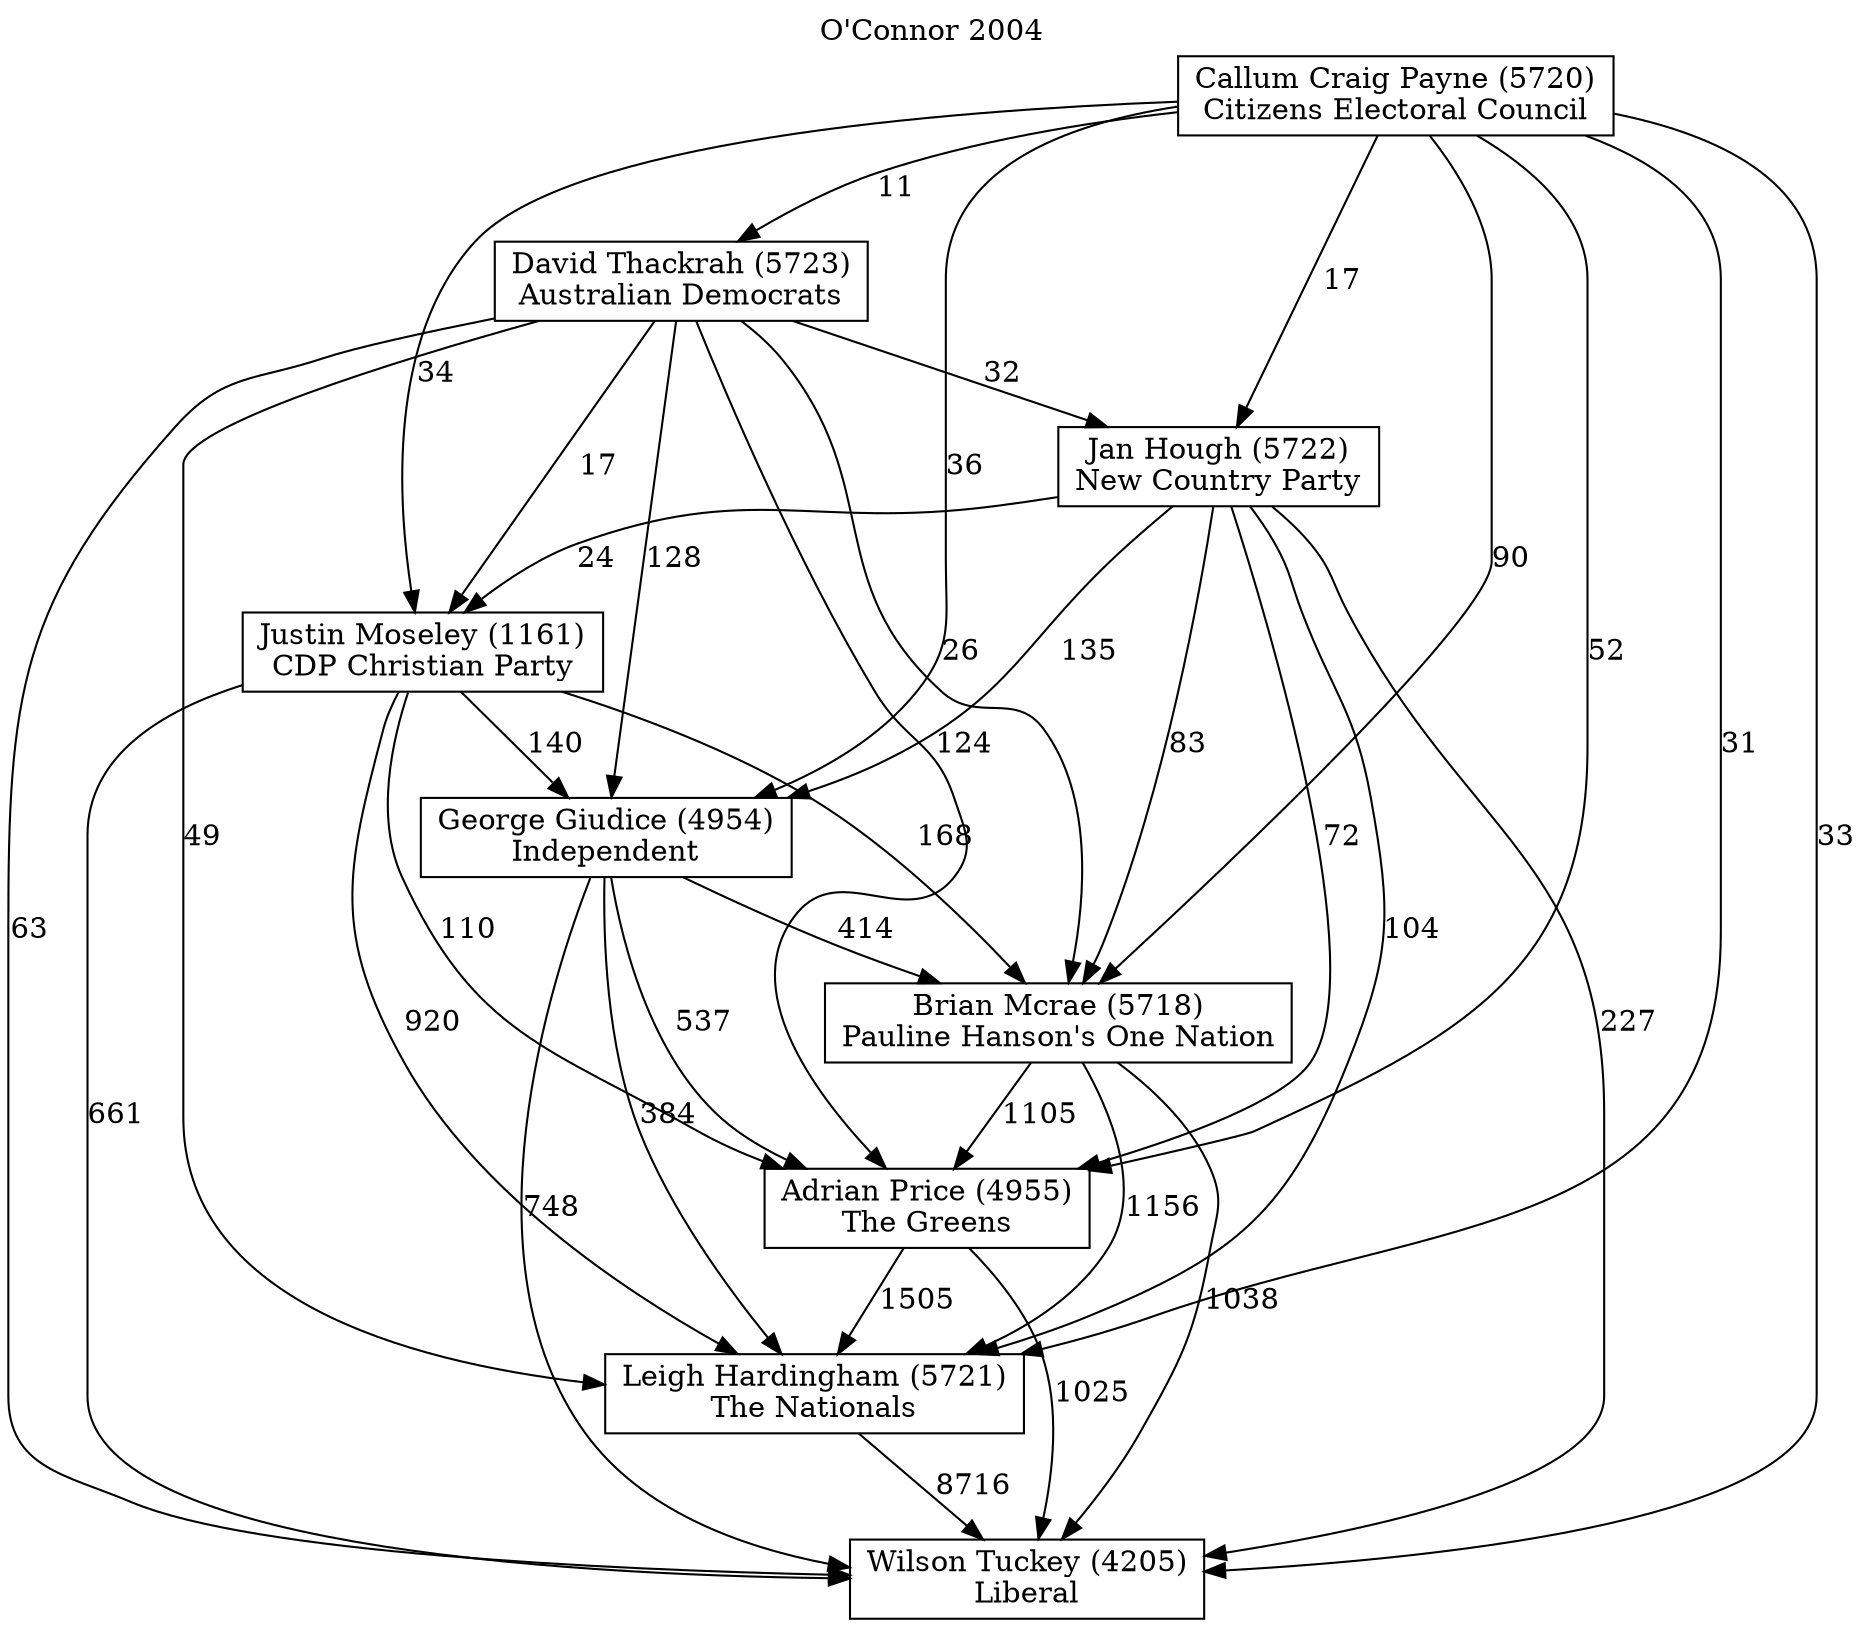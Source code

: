 // House preference flow
digraph "Wilson Tuckey (4205)_O'Connor_2004" {
	graph [label="O'Connor 2004" labelloc=t mclimit=10]
	node [shape=box]
	"Wilson Tuckey (4205)" [label="Wilson Tuckey (4205)
Liberal"]
	"Leigh Hardingham (5721)" [label="Leigh Hardingham (5721)
The Nationals"]
	"Adrian Price (4955)" [label="Adrian Price (4955)
The Greens"]
	"Brian Mcrae (5718)" [label="Brian Mcrae (5718)
Pauline Hanson's One Nation"]
	"George Giudice (4954)" [label="George Giudice (4954)
Independent"]
	"Justin Moseley (1161)" [label="Justin Moseley (1161)
CDP Christian Party"]
	"Jan Hough (5722)" [label="Jan Hough (5722)
New Country Party"]
	"David Thackrah (5723)" [label="David Thackrah (5723)
Australian Democrats"]
	"Callum Craig Payne (5720)" [label="Callum Craig Payne (5720)
Citizens Electoral Council"]
	"Leigh Hardingham (5721)" -> "Wilson Tuckey (4205)" [label=8716]
	"Adrian Price (4955)" -> "Leigh Hardingham (5721)" [label=1505]
	"Brian Mcrae (5718)" -> "Adrian Price (4955)" [label=1105]
	"George Giudice (4954)" -> "Brian Mcrae (5718)" [label=414]
	"Justin Moseley (1161)" -> "George Giudice (4954)" [label=140]
	"Jan Hough (5722)" -> "Justin Moseley (1161)" [label=24]
	"David Thackrah (5723)" -> "Jan Hough (5722)" [label=32]
	"Callum Craig Payne (5720)" -> "David Thackrah (5723)" [label=11]
	"Adrian Price (4955)" -> "Wilson Tuckey (4205)" [label=1025]
	"Brian Mcrae (5718)" -> "Wilson Tuckey (4205)" [label=1038]
	"George Giudice (4954)" -> "Wilson Tuckey (4205)" [label=748]
	"Justin Moseley (1161)" -> "Wilson Tuckey (4205)" [label=661]
	"Jan Hough (5722)" -> "Wilson Tuckey (4205)" [label=227]
	"David Thackrah (5723)" -> "Wilson Tuckey (4205)" [label=63]
	"Callum Craig Payne (5720)" -> "Wilson Tuckey (4205)" [label=33]
	"Callum Craig Payne (5720)" -> "Jan Hough (5722)" [label=17]
	"David Thackrah (5723)" -> "Justin Moseley (1161)" [label=17]
	"Callum Craig Payne (5720)" -> "Justin Moseley (1161)" [label=34]
	"Jan Hough (5722)" -> "George Giudice (4954)" [label=135]
	"David Thackrah (5723)" -> "George Giudice (4954)" [label=128]
	"Callum Craig Payne (5720)" -> "George Giudice (4954)" [label=36]
	"Justin Moseley (1161)" -> "Brian Mcrae (5718)" [label=168]
	"Jan Hough (5722)" -> "Brian Mcrae (5718)" [label=83]
	"David Thackrah (5723)" -> "Brian Mcrae (5718)" [label=26]
	"Callum Craig Payne (5720)" -> "Brian Mcrae (5718)" [label=90]
	"George Giudice (4954)" -> "Adrian Price (4955)" [label=537]
	"Justin Moseley (1161)" -> "Adrian Price (4955)" [label=110]
	"Jan Hough (5722)" -> "Adrian Price (4955)" [label=72]
	"David Thackrah (5723)" -> "Adrian Price (4955)" [label=124]
	"Callum Craig Payne (5720)" -> "Adrian Price (4955)" [label=52]
	"Brian Mcrae (5718)" -> "Leigh Hardingham (5721)" [label=1156]
	"George Giudice (4954)" -> "Leigh Hardingham (5721)" [label=384]
	"Justin Moseley (1161)" -> "Leigh Hardingham (5721)" [label=920]
	"Jan Hough (5722)" -> "Leigh Hardingham (5721)" [label=104]
	"David Thackrah (5723)" -> "Leigh Hardingham (5721)" [label=49]
	"Callum Craig Payne (5720)" -> "Leigh Hardingham (5721)" [label=31]
}
